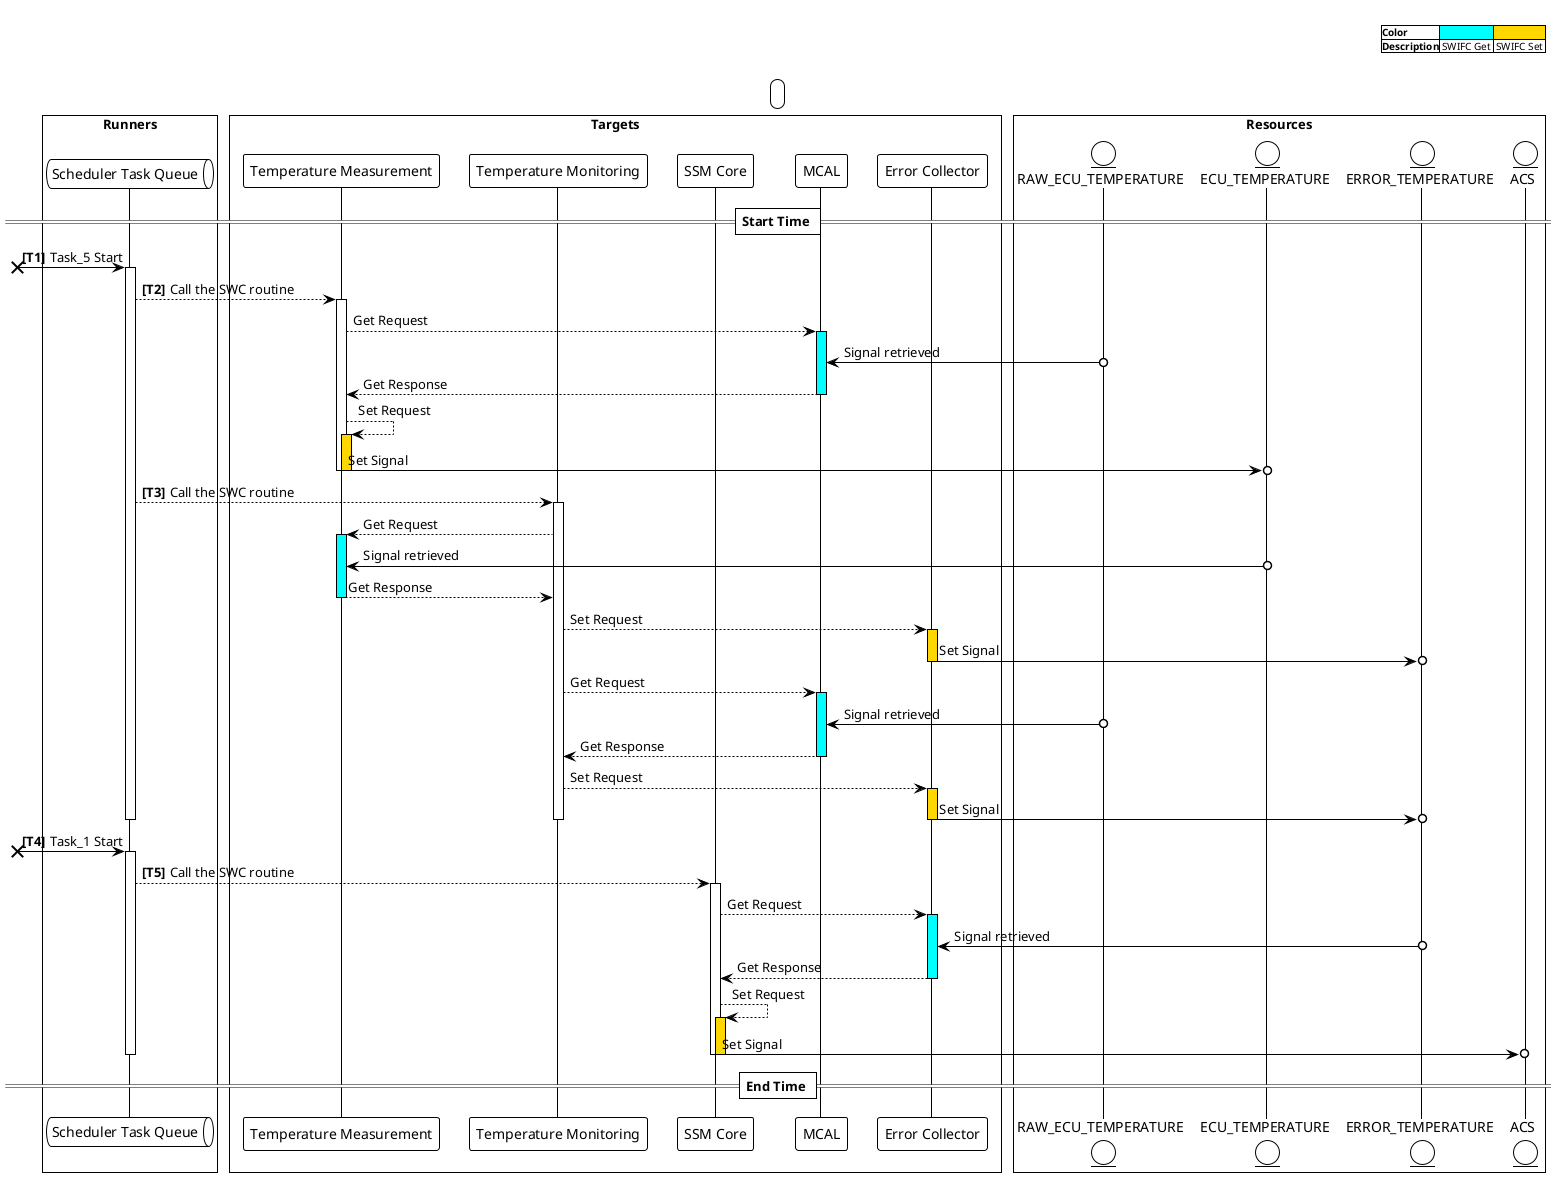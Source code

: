 @startuml
    !theme plain

    header
        
    	|<b>Color| <#cyan> | <#gold> |
    	|<b>Description| SWIFC Get | SWIFC Set |
    
    end header

    legend top
        
    end legend

    'Entities

    box "Runners"
    	queue "Scheduler Task Queue" as scheduler_task_queue

    end box

    box "Targets"
    	participant "Temperature Measurement" as temperature_measurement
	participant "Temperature Monitoring" as temperature_monitoring
	participant "SSM Core" as ssm_core
	participant "MCAL" as mcal
	participant "Error Collector" as error_collector

    end box

    box "Resources"
    	entity "RAW_ECU_TEMPERATURE" as raw_ecu_temperature
	entity "ECU_TEMPERATURE" as ecu_temperature
	entity "ERROR_TEMPERATURE" as error_temperature
	entity "ACS" as acs

    end box

    'Sequence actions
    == Start Time ==

    

autonumber "<b>[T0]"
    [x-> scheduler_task_queue: Task_5 Start
autonumber stop

	activate scheduler_task_queue

		autonumber resume
    scheduler_task_queue --> temperature_measurement: Call the SWC routine
    autonumber stop
    		activate temperature_measurement


    			temperature_measurement --> mcal ++ #cyan: Get Request
    			raw_ecu_temperature o-> mcal:  Signal retrieved
    			return Get Response
    

    			temperature_measurement --> temperature_measurement ++ #gold: Set Request
    			temperature_measurement ->o ecu_temperature --: Set Signal
    
		deactivate temperature_measurement

		autonumber resume
    scheduler_task_queue --> temperature_monitoring: Call the SWC routine
    autonumber stop
    		activate temperature_monitoring


    			temperature_monitoring --> temperature_measurement ++ #cyan: Get Request
    			ecu_temperature o-> temperature_measurement:  Signal retrieved
    			return Get Response
    

    			temperature_monitoring --> error_collector ++ #gold: Set Request
    			error_collector ->o error_temperature --: Set Signal
    

    			temperature_monitoring --> mcal ++ #cyan: Get Request
    			raw_ecu_temperature o-> mcal:  Signal retrieved
    			return Get Response
    

    			temperature_monitoring --> error_collector ++ #gold: Set Request
    			error_collector ->o error_temperature --: Set Signal
    
		deactivate temperature_monitoring

	deactivate scheduler_task_queue



autonumber resume
    [x-> scheduler_task_queue: Task_1 Start
autonumber stop

	activate scheduler_task_queue


		autonumber resume
    scheduler_task_queue --> ssm_core: Call the SWC routine
    autonumber stop
    		activate ssm_core


    			ssm_core --> error_collector ++ #cyan: Get Request
    			error_temperature o-> error_collector:  Signal retrieved
    			return Get Response
    

    			ssm_core --> ssm_core ++ #gold: Set Request
    			ssm_core ->o acs --: Set Signal
    
		deactivate ssm_core

	deactivate scheduler_task_queue



    == End Time ==
    @enduml
    